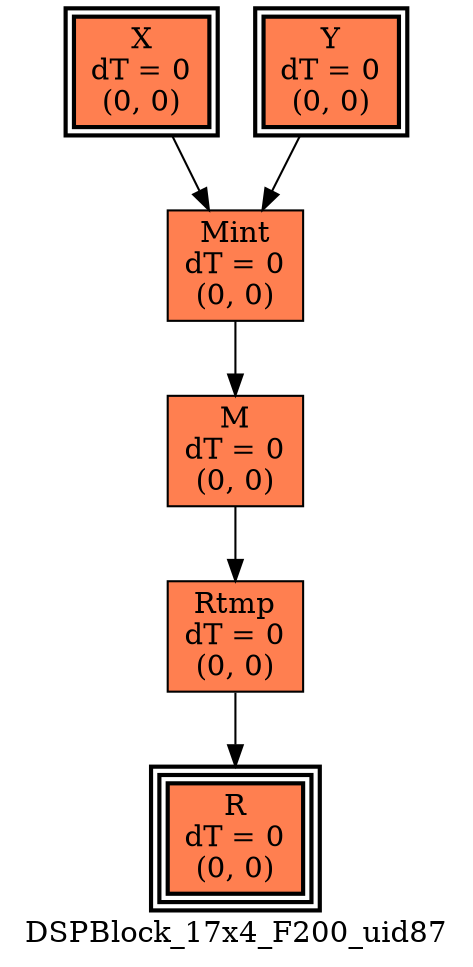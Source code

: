 digraph DSPBlock_17x4_F200_uid87
{
	//graph drawing options
	label=DSPBlock_17x4_F200_uid87;
	labelloc=bottom;
	labeljust=right;
	ratio=auto;
	nodesep=0.25;
	ranksep=0.5;

	//input/output signals of operator DSPBlock_17x4_F200_uid87
	X__DSPBlock_17x4_F200_uid87 [ label="X\ndT = 0\n(0, 0)", shape=box, color=black, style="bold, filled", fillcolor=coral, peripheries=2 ];
	Y__DSPBlock_17x4_F200_uid87 [ label="Y\ndT = 0\n(0, 0)", shape=box, color=black, style="bold, filled", fillcolor=coral, peripheries=2 ];
	R__DSPBlock_17x4_F200_uid87 [ label="R\ndT = 0\n(0, 0)", shape=box, color=black, style="bold, filled", fillcolor=coral, peripheries=3 ];
	{rank=same X__DSPBlock_17x4_F200_uid87, Y__DSPBlock_17x4_F200_uid87};
	{rank=same R__DSPBlock_17x4_F200_uid87};
	//internal signals of operator DSPBlock_17x4_F200_uid87
	Mint__DSPBlock_17x4_F200_uid87 [ label="Mint\ndT = 0\n(0, 0)", shape=box, color=black, style=filled, fillcolor=coral, peripheries=1 ];
	M__DSPBlock_17x4_F200_uid87 [ label="M\ndT = 0\n(0, 0)", shape=box, color=black, style=filled, fillcolor=coral, peripheries=1 ];
	Rtmp__DSPBlock_17x4_F200_uid87 [ label="Rtmp\ndT = 0\n(0, 0)", shape=box, color=black, style=filled, fillcolor=coral, peripheries=1 ];

	//subcomponents of operator DSPBlock_17x4_F200_uid87

	//input and internal signal connections of operator DSPBlock_17x4_F200_uid87
	X__DSPBlock_17x4_F200_uid87 -> Mint__DSPBlock_17x4_F200_uid87 [ arrowhead=normal, arrowsize=1.0, arrowtail=normal, color=black, dir=forward  ];
	Y__DSPBlock_17x4_F200_uid87 -> Mint__DSPBlock_17x4_F200_uid87 [ arrowhead=normal, arrowsize=1.0, arrowtail=normal, color=black, dir=forward  ];
	Mint__DSPBlock_17x4_F200_uid87 -> M__DSPBlock_17x4_F200_uid87 [ arrowhead=normal, arrowsize=1.0, arrowtail=normal, color=black, dir=forward  ];
	M__DSPBlock_17x4_F200_uid87 -> Rtmp__DSPBlock_17x4_F200_uid87 [ arrowhead=normal, arrowsize=1.0, arrowtail=normal, color=black, dir=forward  ];
	Rtmp__DSPBlock_17x4_F200_uid87 -> R__DSPBlock_17x4_F200_uid87 [ arrowhead=normal, arrowsize=1.0, arrowtail=normal, color=black, dir=forward  ];
}

